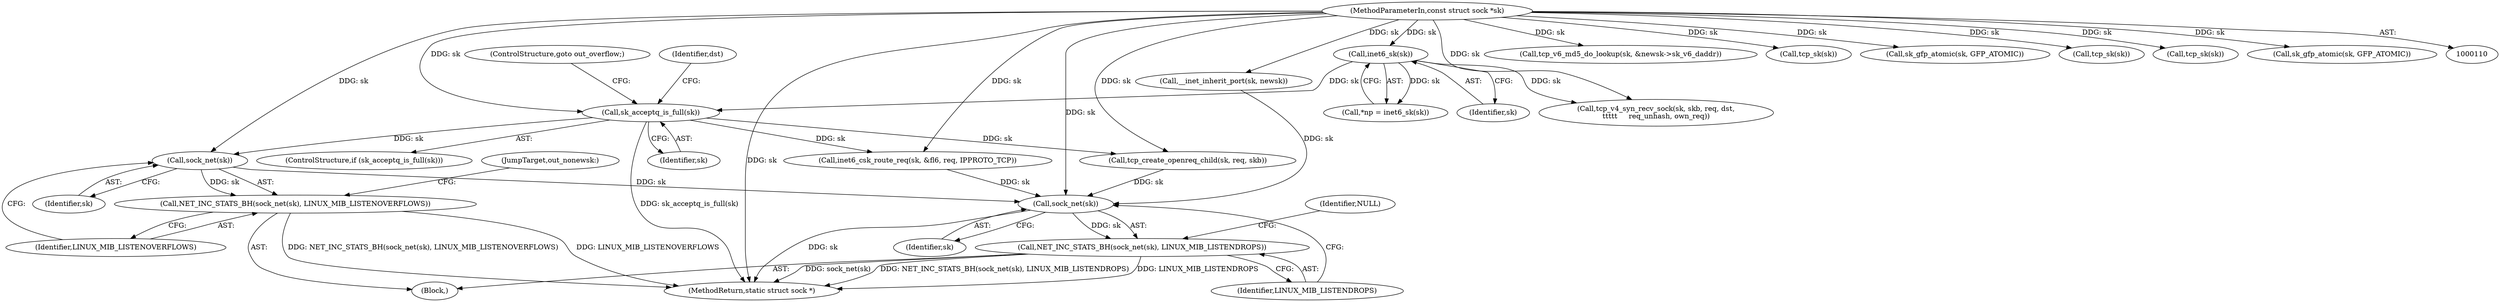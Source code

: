 digraph "0_linux_45f6fad84cc305103b28d73482b344d7f5b76f39_17@pointer" {
"1000633" [label="(Call,sock_net(sk))"];
"1000275" [label="(Call,sk_acceptq_is_full(sk))"];
"1000123" [label="(Call,inet6_sk(sk))"];
"1000111" [label="(MethodParameterIn,const struct sock *sk)"];
"1000632" [label="(Call,NET_INC_STATS_BH(sock_net(sk), LINUX_MIB_LISTENOVERFLOWS))"];
"1000641" [label="(Call,sock_net(sk))"];
"1000640" [label="(Call,NET_INC_STATS_BH(sock_net(sk), LINUX_MIB_LISTENDROPS))"];
"1000646" [label="(MethodReturn,static struct sock *)"];
"1000542" [label="(Call,tcp_v6_md5_do_lookup(sk, &newsk->sk_v6_daddr))"];
"1000117" [label="(Block,)"];
"1000635" [label="(Identifier,LINUX_MIB_LISTENOVERFLOWS)"];
"1000274" [label="(ControlStructure,if (sk_acceptq_is_full(sk)))"];
"1000284" [label="(Call,inet6_csk_route_req(sk, &fl6, req, IPPROTO_TCP))"];
"1000633" [label="(Call,sock_net(sk))"];
"1000277" [label="(ControlStructure,goto out_overflow;)"];
"1000124" [label="(Identifier,sk)"];
"1000111" [label="(MethodParameterIn,const struct sock *sk)"];
"1000275" [label="(Call,sk_acceptq_is_full(sk))"];
"1000276" [label="(Identifier,sk)"];
"1000642" [label="(Identifier,sk)"];
"1000142" [label="(Call,tcp_v4_syn_recv_sock(sk, skb, req, dst,\n\t\t\t\t\t     req_unhash, own_req))"];
"1000280" [label="(Identifier,dst)"];
"1000520" [label="(Call,tcp_sk(sk))"];
"1000641" [label="(Call,sock_net(sk))"];
"1000566" [label="(Call,sk_gfp_atomic(sk, GFP_ATOMIC))"];
"1000571" [label="(Call,__inet_inherit_port(sk, newsk))"];
"1000123" [label="(Call,inet6_sk(sk))"];
"1000634" [label="(Identifier,sk)"];
"1000507" [label="(Call,tcp_sk(sk))"];
"1000121" [label="(Call,*np = inet6_sk(sk))"];
"1000640" [label="(Call,NET_INC_STATS_BH(sock_net(sk), LINUX_MIB_LISTENDROPS))"];
"1000636" [label="(JumpTarget,out_nonewsk:)"];
"1000632" [label="(Call,NET_INC_STATS_BH(sock_net(sk), LINUX_MIB_LISTENOVERFLOWS))"];
"1000500" [label="(Call,tcp_sk(sk))"];
"1000608" [label="(Call,sk_gfp_atomic(sk, GFP_ATOMIC))"];
"1000643" [label="(Identifier,LINUX_MIB_LISTENDROPS)"];
"1000296" [label="(Call,tcp_create_openreq_child(sk, req, skb))"];
"1000645" [label="(Identifier,NULL)"];
"1000633" -> "1000632"  [label="AST: "];
"1000633" -> "1000634"  [label="CFG: "];
"1000634" -> "1000633"  [label="AST: "];
"1000635" -> "1000633"  [label="CFG: "];
"1000633" -> "1000632"  [label="DDG: sk"];
"1000275" -> "1000633"  [label="DDG: sk"];
"1000111" -> "1000633"  [label="DDG: sk"];
"1000633" -> "1000641"  [label="DDG: sk"];
"1000275" -> "1000274"  [label="AST: "];
"1000275" -> "1000276"  [label="CFG: "];
"1000276" -> "1000275"  [label="AST: "];
"1000277" -> "1000275"  [label="CFG: "];
"1000280" -> "1000275"  [label="CFG: "];
"1000275" -> "1000646"  [label="DDG: sk_acceptq_is_full(sk)"];
"1000123" -> "1000275"  [label="DDG: sk"];
"1000111" -> "1000275"  [label="DDG: sk"];
"1000275" -> "1000284"  [label="DDG: sk"];
"1000275" -> "1000296"  [label="DDG: sk"];
"1000123" -> "1000121"  [label="AST: "];
"1000123" -> "1000124"  [label="CFG: "];
"1000124" -> "1000123"  [label="AST: "];
"1000121" -> "1000123"  [label="CFG: "];
"1000123" -> "1000121"  [label="DDG: sk"];
"1000111" -> "1000123"  [label="DDG: sk"];
"1000123" -> "1000142"  [label="DDG: sk"];
"1000111" -> "1000110"  [label="AST: "];
"1000111" -> "1000646"  [label="DDG: sk"];
"1000111" -> "1000142"  [label="DDG: sk"];
"1000111" -> "1000284"  [label="DDG: sk"];
"1000111" -> "1000296"  [label="DDG: sk"];
"1000111" -> "1000500"  [label="DDG: sk"];
"1000111" -> "1000507"  [label="DDG: sk"];
"1000111" -> "1000520"  [label="DDG: sk"];
"1000111" -> "1000542"  [label="DDG: sk"];
"1000111" -> "1000566"  [label="DDG: sk"];
"1000111" -> "1000571"  [label="DDG: sk"];
"1000111" -> "1000608"  [label="DDG: sk"];
"1000111" -> "1000641"  [label="DDG: sk"];
"1000632" -> "1000117"  [label="AST: "];
"1000632" -> "1000635"  [label="CFG: "];
"1000635" -> "1000632"  [label="AST: "];
"1000636" -> "1000632"  [label="CFG: "];
"1000632" -> "1000646"  [label="DDG: NET_INC_STATS_BH(sock_net(sk), LINUX_MIB_LISTENOVERFLOWS)"];
"1000632" -> "1000646"  [label="DDG: LINUX_MIB_LISTENOVERFLOWS"];
"1000641" -> "1000640"  [label="AST: "];
"1000641" -> "1000642"  [label="CFG: "];
"1000642" -> "1000641"  [label="AST: "];
"1000643" -> "1000641"  [label="CFG: "];
"1000641" -> "1000646"  [label="DDG: sk"];
"1000641" -> "1000640"  [label="DDG: sk"];
"1000284" -> "1000641"  [label="DDG: sk"];
"1000571" -> "1000641"  [label="DDG: sk"];
"1000296" -> "1000641"  [label="DDG: sk"];
"1000640" -> "1000117"  [label="AST: "];
"1000640" -> "1000643"  [label="CFG: "];
"1000643" -> "1000640"  [label="AST: "];
"1000645" -> "1000640"  [label="CFG: "];
"1000640" -> "1000646"  [label="DDG: LINUX_MIB_LISTENDROPS"];
"1000640" -> "1000646"  [label="DDG: sock_net(sk)"];
"1000640" -> "1000646"  [label="DDG: NET_INC_STATS_BH(sock_net(sk), LINUX_MIB_LISTENDROPS)"];
}
